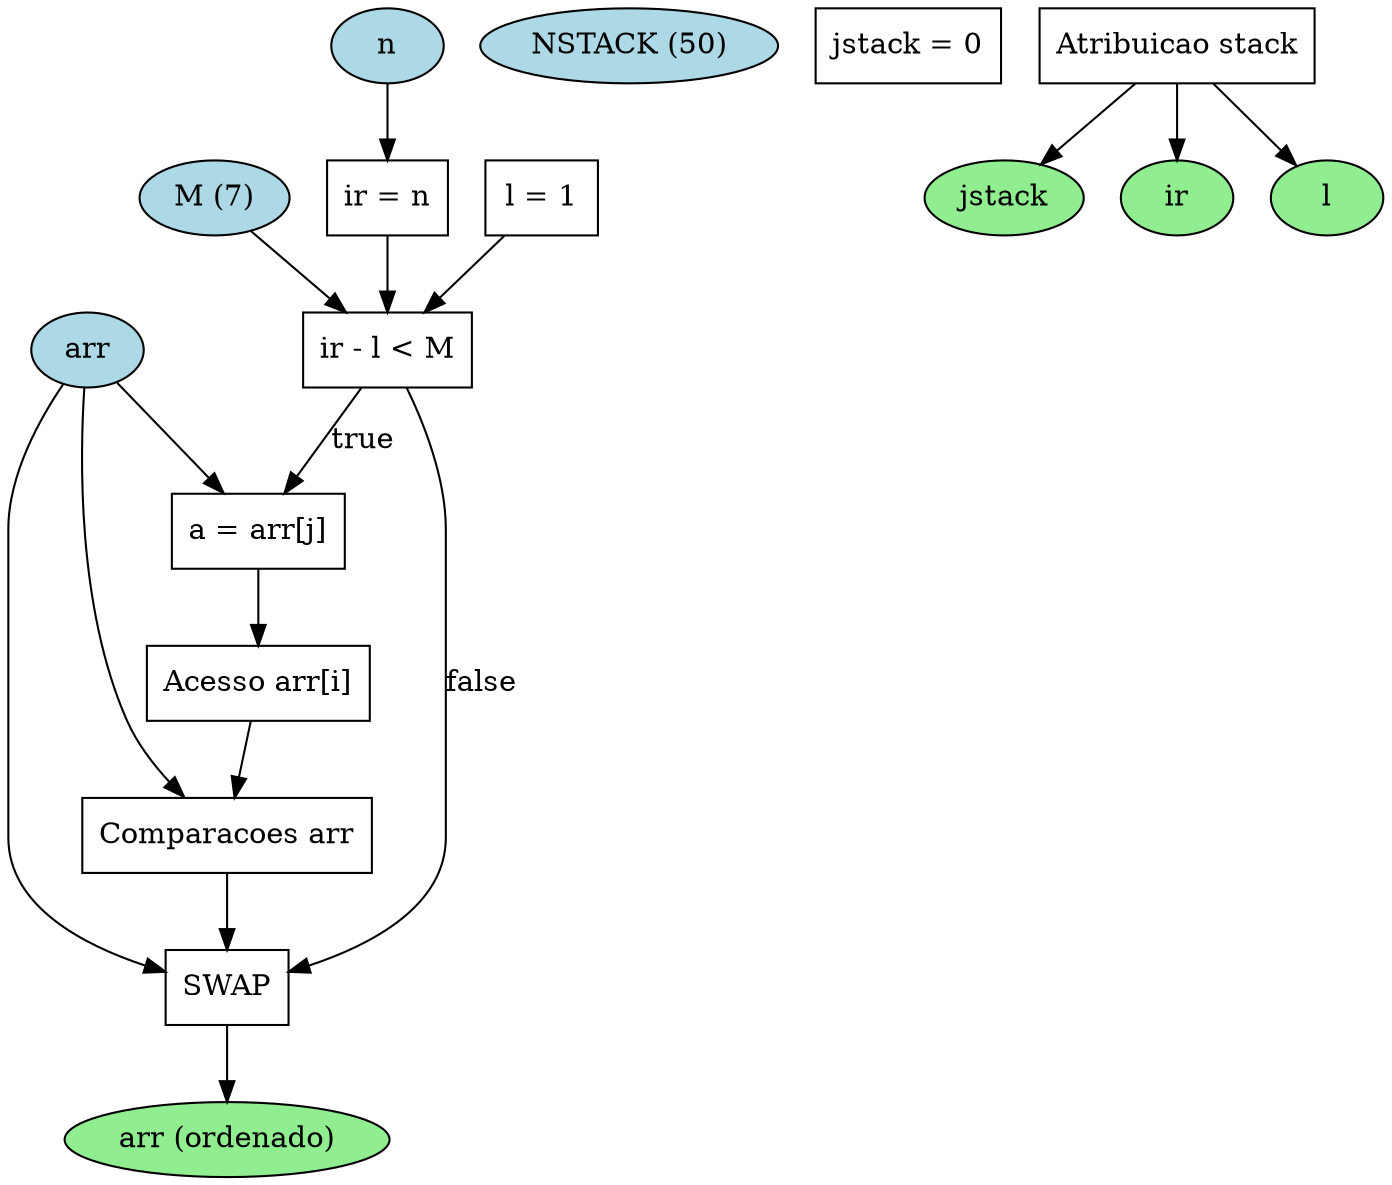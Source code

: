 digraph sort_DFG {
    node [shape=ellipse, style=filled, fillcolor=lightblue];
    arr_in [label="arr"];
    n_in [label="n"];
    M_in [label="M (7)"];
    NSTACK_in [label="NSTACK (50)"];

    node [shape=box, style="", fillcolor=""];
    op_assign_ir [label="ir = n"];
    op_assign_l [label="l = 1"];
    op_assign_jstack [label="jstack = 0"];
    op_compare [label="ir - l < M"];
    op_swap [label="SWAP"];
    op_compare_arr [label="Comparacoes arr"];
    op_index [label="Acesso arr[i]"];
    op_assign_a [label="a = arr[j]"];
    op_assign_stack [label="Atribuicao stack"];

    node [shape=ellipse, style=filled, fillcolor=lightgreen];
    arr_out [label="arr (ordenado)"];
    jstack_out [label="jstack"];
    ir_out [label="ir"];
    l_out [label="l"];

    arr_in -> op_assign_a;
    arr_in -> op_swap;
    arr_in -> op_compare_arr;
    n_in -> op_assign_ir;
    op_assign_ir -> op_compare;
    op_assign_l -> op_compare;
    M_in -> op_compare;
    op_compare -> op_assign_a [label="true"];
    op_compare -> op_swap [label="false"];
    op_assign_a -> op_index;
    op_swap -> arr_out;
    op_index -> op_compare_arr;
    op_compare_arr -> op_swap;
    op_assign_stack -> jstack_out;
    op_assign_stack -> ir_out;
    op_assign_stack -> l_out;
}
